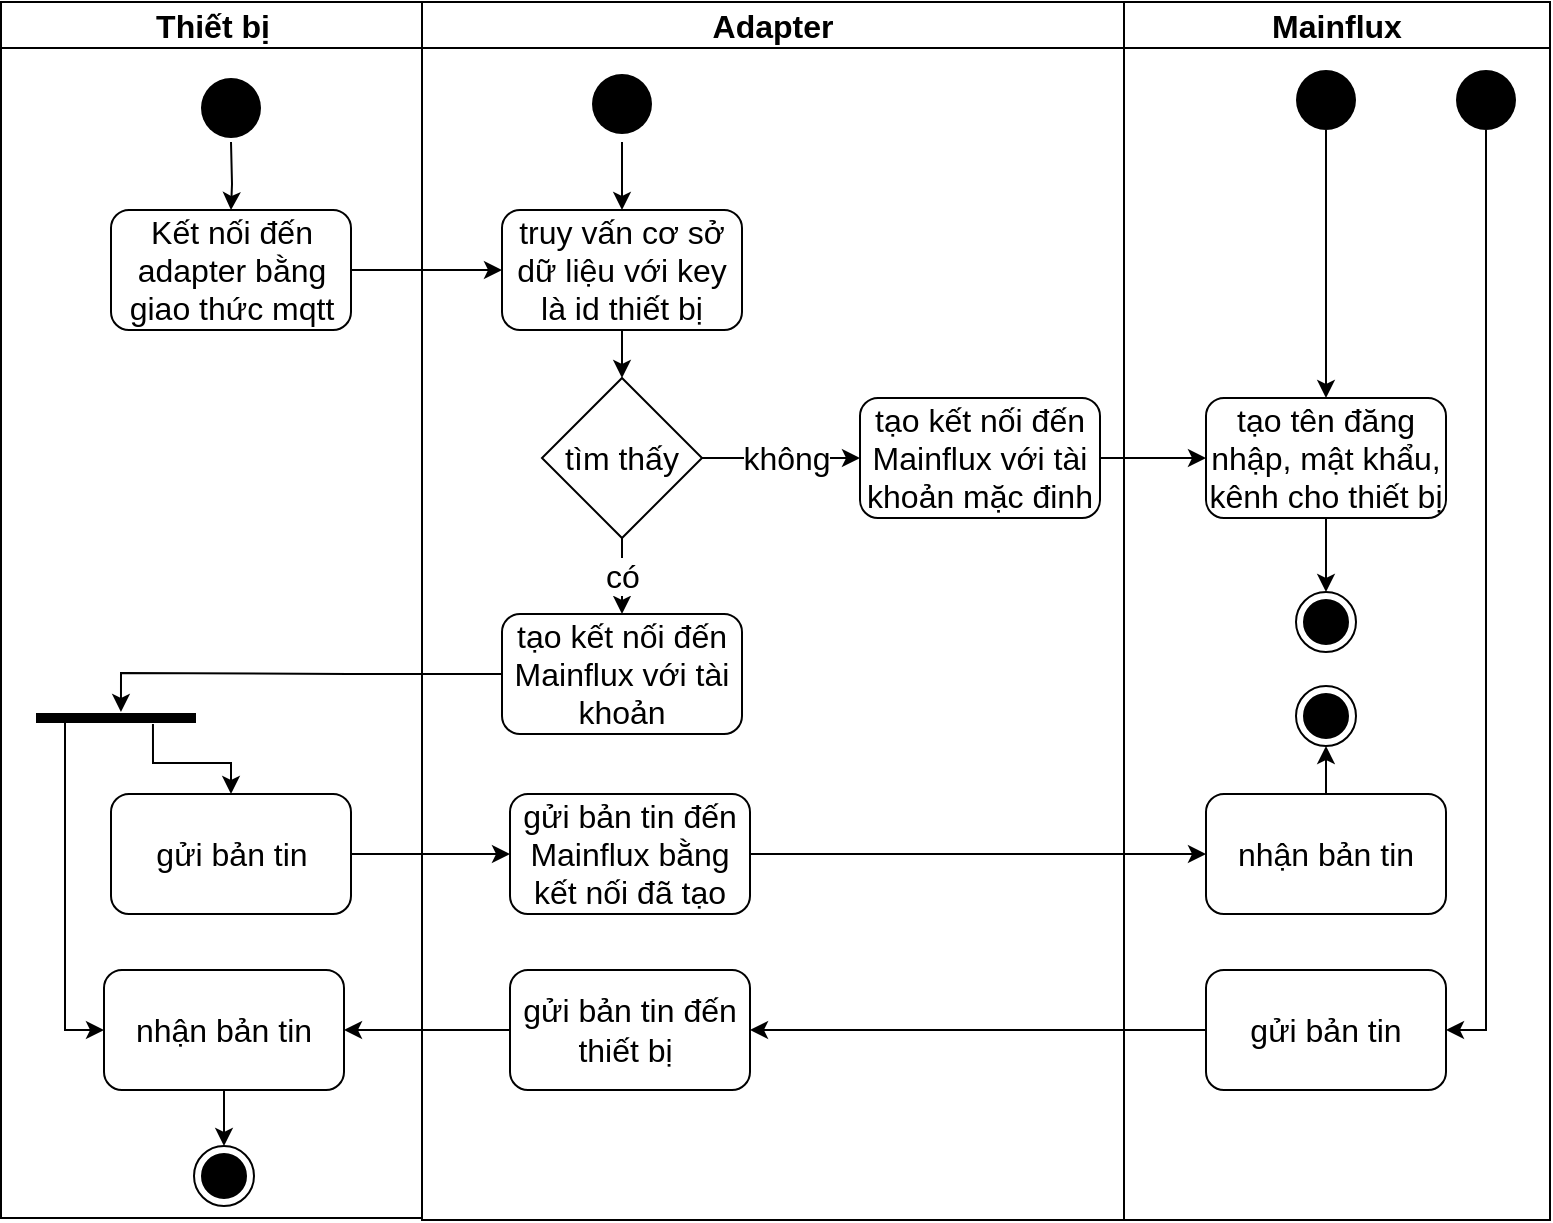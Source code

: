 <mxfile version="14.7.9" type="github">
  <diagram name="Page-1" id="e7e014a7-5840-1c2e-5031-d8a46d1fe8dd">
    <mxGraphModel dx="1422" dy="705" grid="0" gridSize="10" guides="1" tooltips="1" connect="1" arrows="1" fold="1" page="0" pageScale="1" pageWidth="1169" pageHeight="826" background="none" math="0" shadow="0">
      <root>
        <mxCell id="0" />
        <mxCell id="1" parent="0" />
        <mxCell id="2" value="Thiết bị" style="swimlane;whiteSpace=wrap;fontSize=16;" parent="1" vertex="1">
          <mxGeometry x="164.5" y="128" width="210.5" height="608" as="geometry" />
        </mxCell>
        <mxCell id="683eZ9qalTY0pSp2afNf-48" style="edgeStyle=orthogonalEdgeStyle;rounded=0;orthogonalLoop=1;jettySize=auto;html=1;fontSize=16;" parent="2" target="683eZ9qalTY0pSp2afNf-45" edge="1">
          <mxGeometry relative="1" as="geometry">
            <mxPoint x="115" y="70" as="sourcePoint" />
          </mxGeometry>
        </mxCell>
        <mxCell id="683eZ9qalTY0pSp2afNf-45" value="Kết nối đến adapter bằng giao thức mqtt" style="rounded=1;whiteSpace=wrap;html=1;fontSize=16;" parent="2" vertex="1">
          <mxGeometry x="55" y="104" width="120" height="60" as="geometry" />
        </mxCell>
        <mxCell id="683eZ9qalTY0pSp2afNf-58" value="gửi bản tin" style="rounded=1;whiteSpace=wrap;html=1;fontSize=16;" parent="2" vertex="1">
          <mxGeometry x="55" y="396" width="120" height="60" as="geometry" />
        </mxCell>
        <mxCell id="683eZ9qalTY0pSp2afNf-90" style="edgeStyle=orthogonalEdgeStyle;rounded=0;orthogonalLoop=1;jettySize=auto;html=1;fontSize=16;" parent="2" source="683eZ9qalTY0pSp2afNf-59" target="683eZ9qalTY0pSp2afNf-89" edge="1">
          <mxGeometry relative="1" as="geometry" />
        </mxCell>
        <mxCell id="683eZ9qalTY0pSp2afNf-59" value="nhận bản tin" style="rounded=1;whiteSpace=wrap;html=1;fontSize=16;" parent="2" vertex="1">
          <mxGeometry x="51.5" y="484" width="120" height="60" as="geometry" />
        </mxCell>
        <mxCell id="683eZ9qalTY0pSp2afNf-89" value="" style="ellipse;html=1;shape=endState;fillColor=#000000;strokeColor=#000000;fontSize=16;" parent="2" vertex="1">
          <mxGeometry x="96.5" y="572" width="30" height="30" as="geometry" />
        </mxCell>
        <mxCell id="hlLAi3Z9fi5InJY6w7Bs-15" style="edgeStyle=orthogonalEdgeStyle;rounded=0;orthogonalLoop=1;jettySize=auto;html=1;entryX=0.5;entryY=0;entryDx=0;entryDy=0;exitX=-0.1;exitY=0.731;exitDx=0;exitDy=0;exitPerimeter=0;" edge="1" parent="2" source="hlLAi3Z9fi5InJY6w7Bs-13" target="683eZ9qalTY0pSp2afNf-58">
          <mxGeometry relative="1" as="geometry" />
        </mxCell>
        <mxCell id="hlLAi3Z9fi5InJY6w7Bs-16" style="edgeStyle=orthogonalEdgeStyle;rounded=0;orthogonalLoop=1;jettySize=auto;html=1;entryX=0;entryY=0.5;entryDx=0;entryDy=0;" edge="1" parent="2" source="hlLAi3Z9fi5InJY6w7Bs-13" target="683eZ9qalTY0pSp2afNf-59">
          <mxGeometry relative="1" as="geometry">
            <Array as="points">
              <mxPoint x="32" y="356" />
              <mxPoint x="32" y="514" />
            </Array>
          </mxGeometry>
        </mxCell>
        <mxCell id="hlLAi3Z9fi5InJY6w7Bs-13" value="" style="html=1;points=[];perimeter=orthogonalPerimeter;fillColor=#000000;strokeColor=none;rotation=-90;" vertex="1" parent="2">
          <mxGeometry x="55" y="318" width="5" height="80" as="geometry" />
        </mxCell>
        <mxCell id="hlLAi3Z9fi5InJY6w7Bs-19" value="" style="ellipse;fillColor=#000000;strokeColor=none;fontSize=16;" vertex="1" parent="2">
          <mxGeometry x="100" y="38" width="30" height="30" as="geometry" />
        </mxCell>
        <mxCell id="3" value="Adapter" style="swimlane;whiteSpace=wrap;fontSize=16;" parent="1" vertex="1">
          <mxGeometry x="375" y="128" width="351" height="609" as="geometry" />
        </mxCell>
        <mxCell id="683eZ9qalTY0pSp2afNf-52" style="edgeStyle=orthogonalEdgeStyle;rounded=0;orthogonalLoop=1;jettySize=auto;html=1;entryX=0.5;entryY=0;entryDx=0;entryDy=0;fontSize=16;" parent="3" target="683eZ9qalTY0pSp2afNf-50" edge="1">
          <mxGeometry relative="1" as="geometry">
            <mxPoint x="100" y="70" as="sourcePoint" />
          </mxGeometry>
        </mxCell>
        <mxCell id="683eZ9qalTY0pSp2afNf-54" style="edgeStyle=orthogonalEdgeStyle;rounded=0;orthogonalLoop=1;jettySize=auto;html=1;fontSize=16;" parent="3" source="683eZ9qalTY0pSp2afNf-50" target="683eZ9qalTY0pSp2afNf-53" edge="1">
          <mxGeometry relative="1" as="geometry" />
        </mxCell>
        <mxCell id="683eZ9qalTY0pSp2afNf-50" value="truy vấn cơ sở dữ liệu với key là id thiết bị" style="rounded=1;whiteSpace=wrap;html=1;fontSize=16;" parent="3" vertex="1">
          <mxGeometry x="40" y="104" width="120" height="60" as="geometry" />
        </mxCell>
        <mxCell id="683eZ9qalTY0pSp2afNf-60" value="không" style="edgeStyle=orthogonalEdgeStyle;rounded=0;orthogonalLoop=1;jettySize=auto;html=1;fontSize=16;" parent="3" source="683eZ9qalTY0pSp2afNf-53" target="683eZ9qalTY0pSp2afNf-56" edge="1">
          <mxGeometry x="0.048" relative="1" as="geometry">
            <Array as="points">
              <mxPoint x="167" y="228" />
              <mxPoint x="167" y="228" />
            </Array>
            <mxPoint as="offset" />
          </mxGeometry>
        </mxCell>
        <mxCell id="683eZ9qalTY0pSp2afNf-61" value="có" style="edgeStyle=orthogonalEdgeStyle;rounded=0;orthogonalLoop=1;jettySize=auto;html=1;fontSize=16;" parent="3" source="683eZ9qalTY0pSp2afNf-53" target="683eZ9qalTY0pSp2afNf-57" edge="1">
          <mxGeometry relative="1" as="geometry" />
        </mxCell>
        <mxCell id="683eZ9qalTY0pSp2afNf-53" value="tìm thấy" style="rhombus;whiteSpace=wrap;html=1;fontSize=16;" parent="3" vertex="1">
          <mxGeometry x="60" y="188" width="80" height="80" as="geometry" />
        </mxCell>
        <mxCell id="683eZ9qalTY0pSp2afNf-56" value="tạo kết nối đến Mainflux với tài khoản mặc đinh" style="rounded=1;whiteSpace=wrap;html=1;fontSize=16;" parent="3" vertex="1">
          <mxGeometry x="219" y="198" width="120" height="60" as="geometry" />
        </mxCell>
        <mxCell id="683eZ9qalTY0pSp2afNf-57" value="tạo kết nối đến Mainflux với tài khoản" style="rounded=1;whiteSpace=wrap;html=1;fontSize=16;" parent="3" vertex="1">
          <mxGeometry x="40" y="306" width="120" height="60" as="geometry" />
        </mxCell>
        <mxCell id="683eZ9qalTY0pSp2afNf-63" value="gửi bản tin đến Mainflux bằng kết nối đã tạo" style="rounded=1;whiteSpace=wrap;html=1;fontSize=16;" parent="3" vertex="1">
          <mxGeometry x="44" y="396" width="120" height="60" as="geometry" />
        </mxCell>
        <mxCell id="683eZ9qalTY0pSp2afNf-76" value="gửi bản tin đến thiết bị&amp;nbsp;" style="rounded=1;whiteSpace=wrap;html=1;fontSize=16;" parent="3" vertex="1">
          <mxGeometry x="44" y="484" width="120" height="60" as="geometry" />
        </mxCell>
        <mxCell id="hlLAi3Z9fi5InJY6w7Bs-20" value="" style="ellipse;fillColor=#000000;strokeColor=none;fontSize=16;" vertex="1" parent="3">
          <mxGeometry x="85" y="36" width="30" height="30" as="geometry" />
        </mxCell>
        <mxCell id="4" value="Mainflux" style="swimlane;whiteSpace=wrap;startSize=23;fontSize=16;" parent="1" vertex="1">
          <mxGeometry x="726" y="128" width="213" height="609" as="geometry" />
        </mxCell>
        <mxCell id="683eZ9qalTY0pSp2afNf-86" style="edgeStyle=orthogonalEdgeStyle;rounded=0;orthogonalLoop=1;jettySize=auto;html=1;entryX=0.5;entryY=1;entryDx=0;entryDy=0;fontSize=16;" parent="4" source="683eZ9qalTY0pSp2afNf-77" target="683eZ9qalTY0pSp2afNf-85" edge="1">
          <mxGeometry relative="1" as="geometry" />
        </mxCell>
        <mxCell id="683eZ9qalTY0pSp2afNf-77" value="nhận bản tin" style="rounded=1;whiteSpace=wrap;html=1;fontSize=16;" parent="4" vertex="1">
          <mxGeometry x="41" y="396" width="120" height="60" as="geometry" />
        </mxCell>
        <mxCell id="683eZ9qalTY0pSp2afNf-78" value="gửi bản tin" style="rounded=1;whiteSpace=wrap;html=1;fontSize=16;" parent="4" vertex="1">
          <mxGeometry x="41" y="484" width="120" height="60" as="geometry" />
        </mxCell>
        <mxCell id="683eZ9qalTY0pSp2afNf-97" style="edgeStyle=orthogonalEdgeStyle;rounded=0;orthogonalLoop=1;jettySize=auto;html=1;fontSize=16;" parent="4" source="683eZ9qalTY0pSp2afNf-83" target="683eZ9qalTY0pSp2afNf-92" edge="1">
          <mxGeometry relative="1" as="geometry" />
        </mxCell>
        <mxCell id="683eZ9qalTY0pSp2afNf-83" value="" style="ellipse;fillColor=#000000;strokeColor=none;fontSize=16;" parent="4" vertex="1">
          <mxGeometry x="86" y="34" width="30" height="30" as="geometry" />
        </mxCell>
        <mxCell id="683eZ9qalTY0pSp2afNf-85" value="" style="ellipse;html=1;shape=endState;fillColor=#000000;strokeColor=#000000;fontSize=16;" parent="4" vertex="1">
          <mxGeometry x="86" y="342" width="30" height="30" as="geometry" />
        </mxCell>
        <mxCell id="683eZ9qalTY0pSp2afNf-96" style="edgeStyle=orthogonalEdgeStyle;rounded=0;orthogonalLoop=1;jettySize=auto;html=1;entryX=0.5;entryY=0;entryDx=0;entryDy=0;fontSize=16;" parent="4" source="683eZ9qalTY0pSp2afNf-92" target="683eZ9qalTY0pSp2afNf-95" edge="1">
          <mxGeometry relative="1" as="geometry" />
        </mxCell>
        <mxCell id="683eZ9qalTY0pSp2afNf-92" value="tạo tên đăng nhập, mật khẩu, kênh cho thiết bị" style="rounded=1;whiteSpace=wrap;html=1;fontSize=16;" parent="4" vertex="1">
          <mxGeometry x="41" y="198" width="120" height="60" as="geometry" />
        </mxCell>
        <mxCell id="683eZ9qalTY0pSp2afNf-95" value="" style="ellipse;html=1;shape=endState;fillColor=#000000;strokeColor=#000000;fontSize=16;" parent="4" vertex="1">
          <mxGeometry x="86" y="295" width="30" height="30" as="geometry" />
        </mxCell>
        <mxCell id="hlLAi3Z9fi5InJY6w7Bs-21" style="edgeStyle=orthogonalEdgeStyle;rounded=0;orthogonalLoop=1;jettySize=auto;html=1;entryX=1;entryY=0.5;entryDx=0;entryDy=0;exitX=0.5;exitY=1;exitDx=0;exitDy=0;" edge="1" parent="4" source="hlLAi3Z9fi5InJY6w7Bs-18" target="683eZ9qalTY0pSp2afNf-78">
          <mxGeometry relative="1" as="geometry" />
        </mxCell>
        <mxCell id="hlLAi3Z9fi5InJY6w7Bs-18" value="" style="ellipse;fillColor=#000000;strokeColor=none;fontSize=16;" vertex="1" parent="4">
          <mxGeometry x="166" y="34" width="30" height="30" as="geometry" />
        </mxCell>
        <mxCell id="683eZ9qalTY0pSp2afNf-51" style="edgeStyle=orthogonalEdgeStyle;rounded=0;orthogonalLoop=1;jettySize=auto;html=1;entryX=0;entryY=0.5;entryDx=0;entryDy=0;fontSize=16;" parent="1" source="683eZ9qalTY0pSp2afNf-45" target="683eZ9qalTY0pSp2afNf-50" edge="1">
          <mxGeometry relative="1" as="geometry" />
        </mxCell>
        <mxCell id="683eZ9qalTY0pSp2afNf-64" style="edgeStyle=orthogonalEdgeStyle;rounded=0;orthogonalLoop=1;jettySize=auto;html=1;fontSize=16;" parent="1" source="683eZ9qalTY0pSp2afNf-58" target="683eZ9qalTY0pSp2afNf-63" edge="1">
          <mxGeometry relative="1" as="geometry" />
        </mxCell>
        <mxCell id="683eZ9qalTY0pSp2afNf-80" style="edgeStyle=orthogonalEdgeStyle;rounded=0;orthogonalLoop=1;jettySize=auto;html=1;fontSize=16;" parent="1" source="683eZ9qalTY0pSp2afNf-63" target="683eZ9qalTY0pSp2afNf-77" edge="1">
          <mxGeometry relative="1" as="geometry" />
        </mxCell>
        <mxCell id="683eZ9qalTY0pSp2afNf-87" style="edgeStyle=orthogonalEdgeStyle;rounded=0;orthogonalLoop=1;jettySize=auto;html=1;entryX=1;entryY=0.5;entryDx=0;entryDy=0;fontSize=16;" parent="1" source="683eZ9qalTY0pSp2afNf-78" target="683eZ9qalTY0pSp2afNf-76" edge="1">
          <mxGeometry relative="1" as="geometry" />
        </mxCell>
        <mxCell id="683eZ9qalTY0pSp2afNf-88" style="edgeStyle=orthogonalEdgeStyle;rounded=0;orthogonalLoop=1;jettySize=auto;html=1;entryX=1;entryY=0.5;entryDx=0;entryDy=0;fontSize=16;" parent="1" source="683eZ9qalTY0pSp2afNf-76" target="683eZ9qalTY0pSp2afNf-59" edge="1">
          <mxGeometry relative="1" as="geometry" />
        </mxCell>
        <mxCell id="683eZ9qalTY0pSp2afNf-94" style="edgeStyle=orthogonalEdgeStyle;rounded=0;orthogonalLoop=1;jettySize=auto;html=1;fontSize=16;" parent="1" source="683eZ9qalTY0pSp2afNf-56" target="683eZ9qalTY0pSp2afNf-92" edge="1">
          <mxGeometry relative="1" as="geometry" />
        </mxCell>
        <mxCell id="hlLAi3Z9fi5InJY6w7Bs-14" style="edgeStyle=orthogonalEdgeStyle;rounded=0;orthogonalLoop=1;jettySize=auto;html=1;entryX=1.1;entryY=0.531;entryDx=0;entryDy=0;entryPerimeter=0;" edge="1" parent="1" source="683eZ9qalTY0pSp2afNf-57" target="hlLAi3Z9fi5InJY6w7Bs-13">
          <mxGeometry relative="1" as="geometry" />
        </mxCell>
      </root>
    </mxGraphModel>
  </diagram>
</mxfile>
